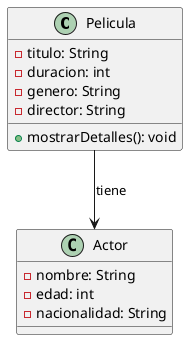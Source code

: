 @startuml
class Pelicula {
    - titulo: String
    - duracion: int
    - genero: String
    - director: String
    + mostrarDetalles(): void
}

class Actor {
    - nombre: String
    - edad: int
    - nacionalidad: String
}

Pelicula --> Actor : tiene
@enduml
